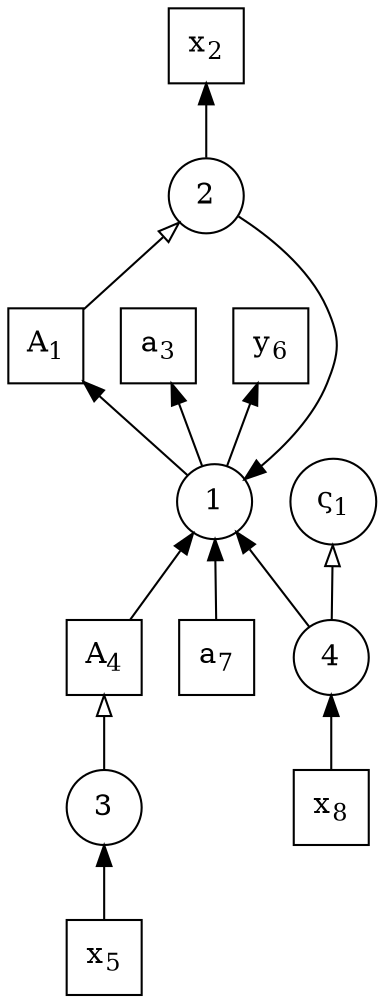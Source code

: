 
digraph { 
rankdir=BT
  "4" [shape="circle",label=<4>];
  
  
  "x_8" [shape="square",label=<x<sub>8</sub>>];
  "x_8" -> "4"[arrowhead="normal",weight=1,constraint=true];
  "4" -> "1"[arrowhead="normal",weight=1,constraint=true];
  
  
  "4" -> "s1?"[arrowhead="empty",weight=1,constraint=true];
  "s1?" [shape="circle",label=<&sigmaf;<sub>1</sub>>];
  
  "1" [shape="circle",label=<1>];
  "A_1" [shape="square",label=<A<sub>1</sub>>];
  "a_3" [shape="square",label=<a<sub>3</sub>>];
  "y_6" [shape="square",label=<y<sub>6</sub>>];
  "1" -> "A_1"[arrowhead="normal",weight=1,constraint=true];
  "1" -> "a_3"[arrowhead="normal",weight=1,constraint=true];
  "1" -> "y_6"[arrowhead="normal",weight=1,constraint=true];
  "A_4" [shape="square",label=<A<sub>4</sub>>];
  "a_7" [shape="square",label=<a<sub>7</sub>>];
  "A_4" -> "1"[arrowhead="normal",weight=1,constraint=true];
  "a_7" -> "1"[arrowhead="normal",weight=1,constraint=true];
  
  
  
  
  
  
  "3" [shape="circle",label=<3>];
  
  
  "x_5" [shape="square",label=<x<sub>5</sub>>];
  "x_5" -> "3"[arrowhead="normal",weight=1,constraint=true];
  
  "A_4" [shape="square",label=<A<sub>4</sub>>];
  "3" -> "A_4"[arrowhead="empty",weight=1,constraint=true];
  
  
  
  "2" [shape="circle",label=<2>];
  "x_2" [shape="square",label=<x<sub>2</sub>>];
  "2" -> "x_2"[arrowhead="normal",weight=1,constraint=true];
  
  
  "2" -> "1"[arrowhead="normal",weight=1,constraint=true];
  
  
  
  
   
  "A_1" -> "2"[arrowhead="empty",weight=1,constraint=true]; 
}
